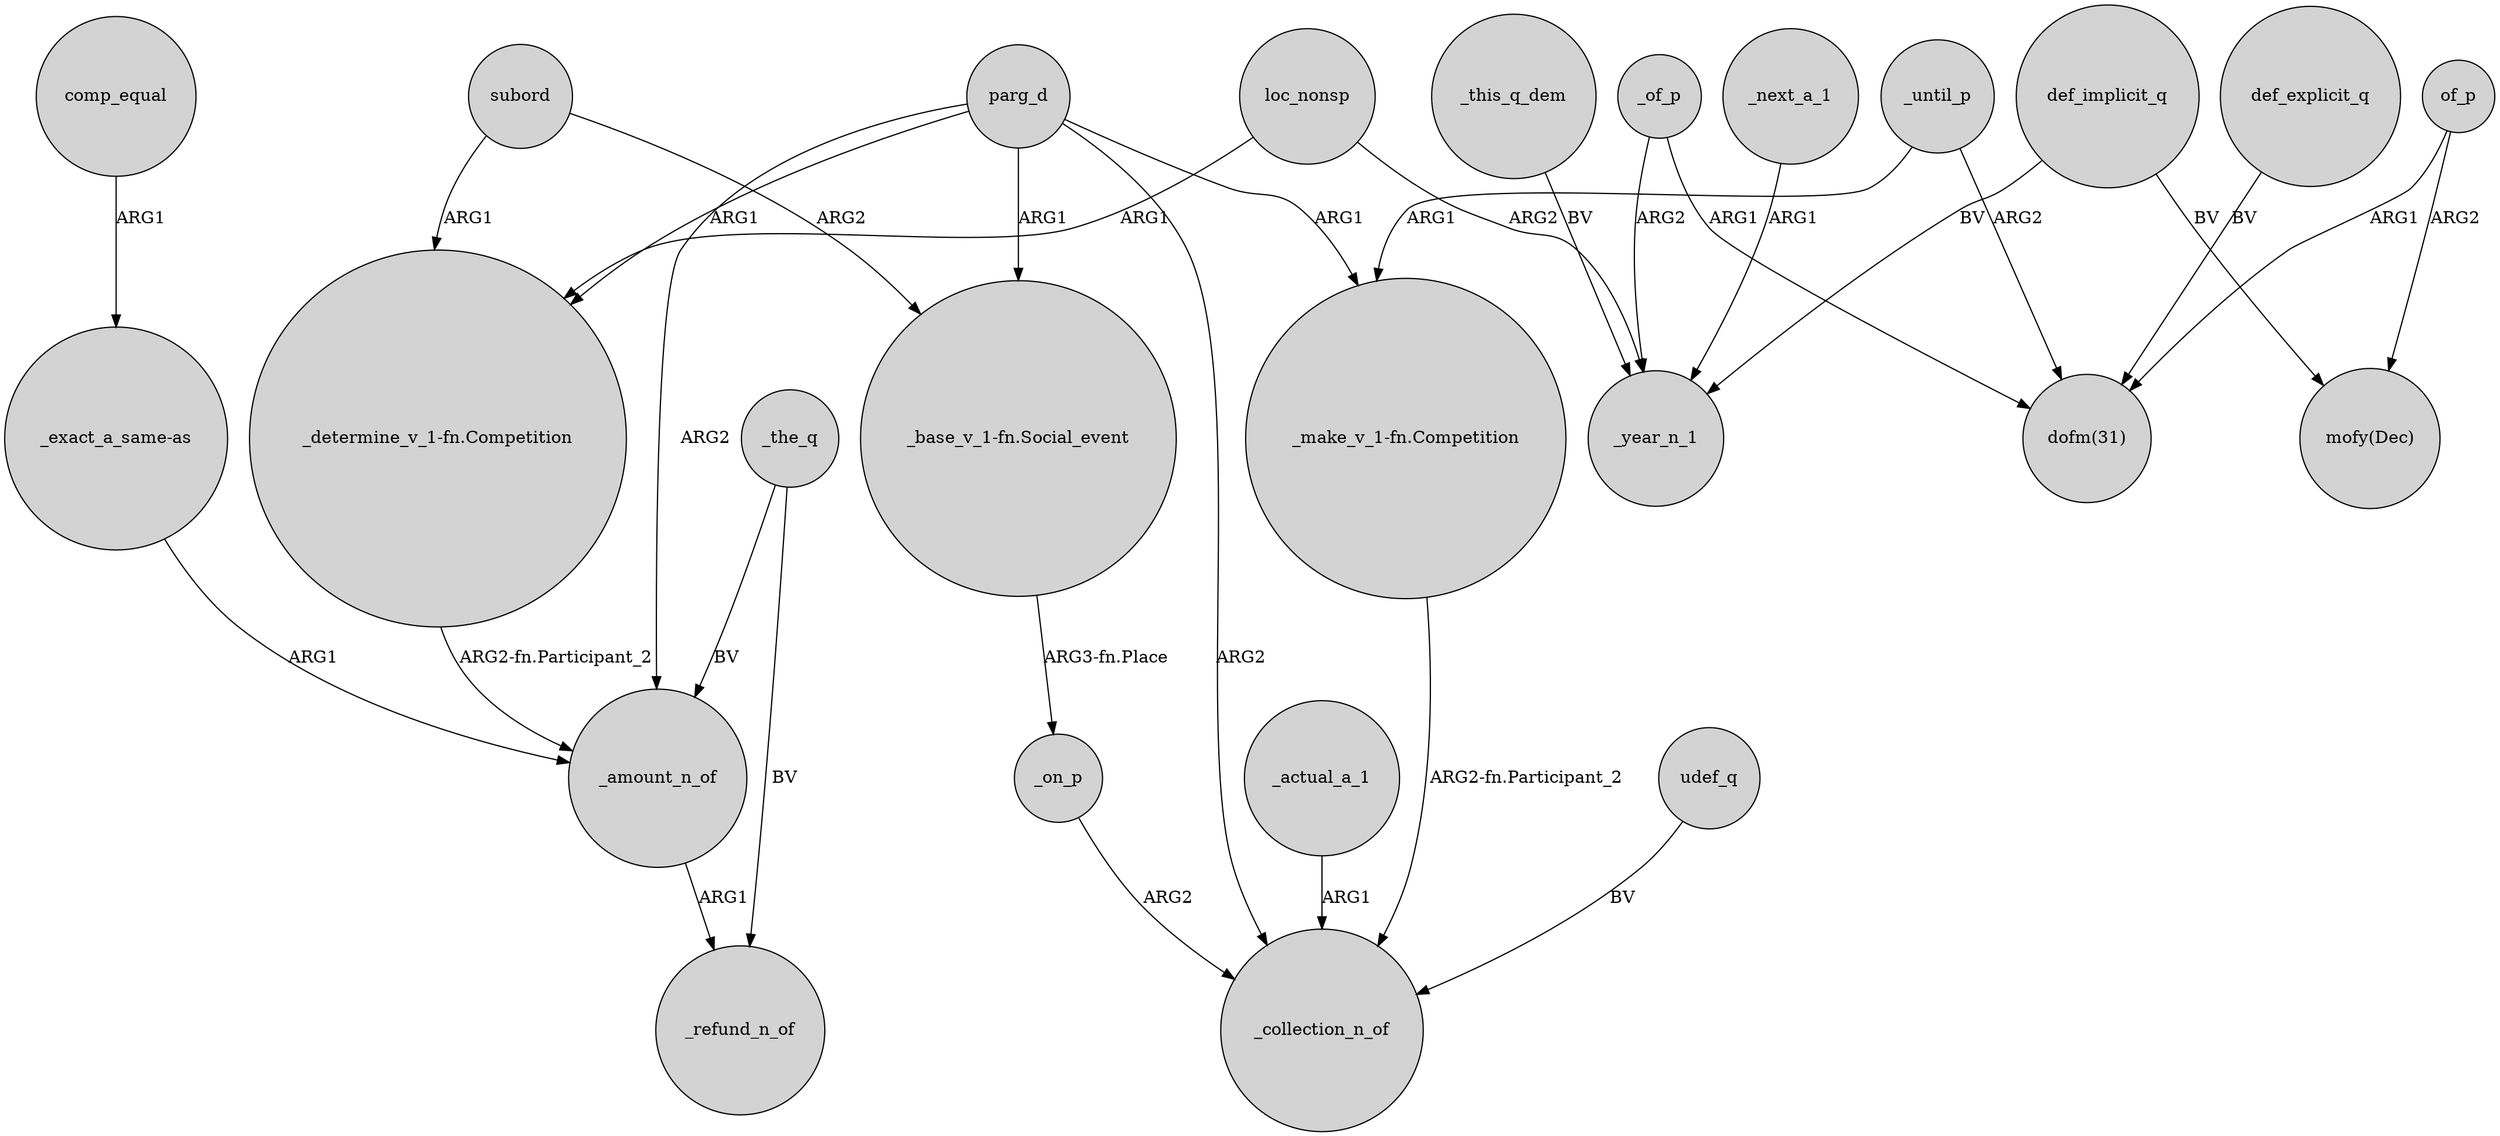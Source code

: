 digraph {
	node [shape=circle style=filled]
	subord -> "_determine_v_1-fn.Competition" [label=ARG1]
	parg_d -> _amount_n_of [label=ARG2]
	_until_p -> "dofm(31)" [label=ARG2]
	"_base_v_1-fn.Social_event" -> _on_p [label="ARG3-fn.Place"]
	comp_equal -> "_exact_a_same-as" [label=ARG1]
	of_p -> "dofm(31)" [label=ARG1]
	subord -> "_base_v_1-fn.Social_event" [label=ARG2]
	_the_q -> _amount_n_of [label=BV]
	parg_d -> "_make_v_1-fn.Competition" [label=ARG1]
	"_make_v_1-fn.Competition" -> _collection_n_of [label="ARG2-fn.Participant_2"]
	_until_p -> "_make_v_1-fn.Competition" [label=ARG1]
	parg_d -> "_determine_v_1-fn.Competition" [label=ARG1]
	parg_d -> "_base_v_1-fn.Social_event" [label=ARG1]
	_this_q_dem -> _year_n_1 [label=BV]
	"_exact_a_same-as" -> _amount_n_of [label=ARG1]
	def_implicit_q -> "mofy(Dec)" [label=BV]
	_the_q -> _refund_n_of [label=BV]
	loc_nonsp -> "_determine_v_1-fn.Competition" [label=ARG1]
	_amount_n_of -> _refund_n_of [label=ARG1]
	def_implicit_q -> _year_n_1 [label=BV]
	def_explicit_q -> "dofm(31)" [label=BV]
	_next_a_1 -> _year_n_1 [label=ARG1]
	_of_p -> _year_n_1 [label=ARG2]
	_on_p -> _collection_n_of [label=ARG2]
	loc_nonsp -> _year_n_1 [label=ARG2]
	parg_d -> _collection_n_of [label=ARG2]
	_of_p -> "dofm(31)" [label=ARG1]
	of_p -> "mofy(Dec)" [label=ARG2]
	_actual_a_1 -> _collection_n_of [label=ARG1]
	udef_q -> _collection_n_of [label=BV]
	"_determine_v_1-fn.Competition" -> _amount_n_of [label="ARG2-fn.Participant_2"]
}
